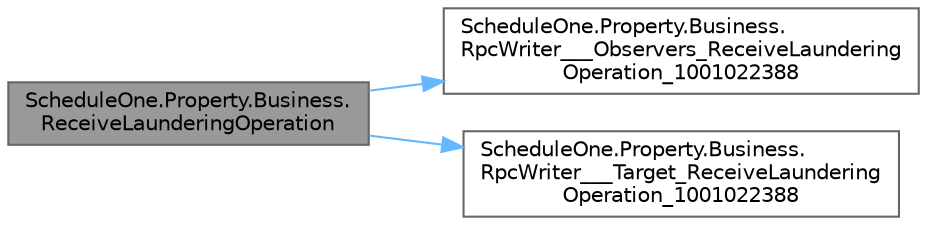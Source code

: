 digraph "ScheduleOne.Property.Business.ReceiveLaunderingOperation"
{
 // LATEX_PDF_SIZE
  bgcolor="transparent";
  edge [fontname=Helvetica,fontsize=10,labelfontname=Helvetica,labelfontsize=10];
  node [fontname=Helvetica,fontsize=10,shape=box,height=0.2,width=0.4];
  rankdir="LR";
  Node1 [id="Node000001",label="ScheduleOne.Property.Business.\lReceiveLaunderingOperation",height=0.2,width=0.4,color="gray40", fillcolor="grey60", style="filled", fontcolor="black",tooltip=" "];
  Node1 -> Node2 [id="edge1_Node000001_Node000002",color="steelblue1",style="solid",tooltip=" "];
  Node2 [id="Node000002",label="ScheduleOne.Property.Business.\lRpcWriter___Observers_ReceiveLaundering\lOperation_1001022388",height=0.2,width=0.4,color="grey40", fillcolor="white", style="filled",URL="$class_schedule_one_1_1_property_1_1_business.html#a60e185106cafeee2e6d71ade13c33c90",tooltip=" "];
  Node1 -> Node3 [id="edge2_Node000001_Node000003",color="steelblue1",style="solid",tooltip=" "];
  Node3 [id="Node000003",label="ScheduleOne.Property.Business.\lRpcWriter___Target_ReceiveLaundering\lOperation_1001022388",height=0.2,width=0.4,color="grey40", fillcolor="white", style="filled",URL="$class_schedule_one_1_1_property_1_1_business.html#aee217b54df3da24a00d48040fd6e9862",tooltip=" "];
}
